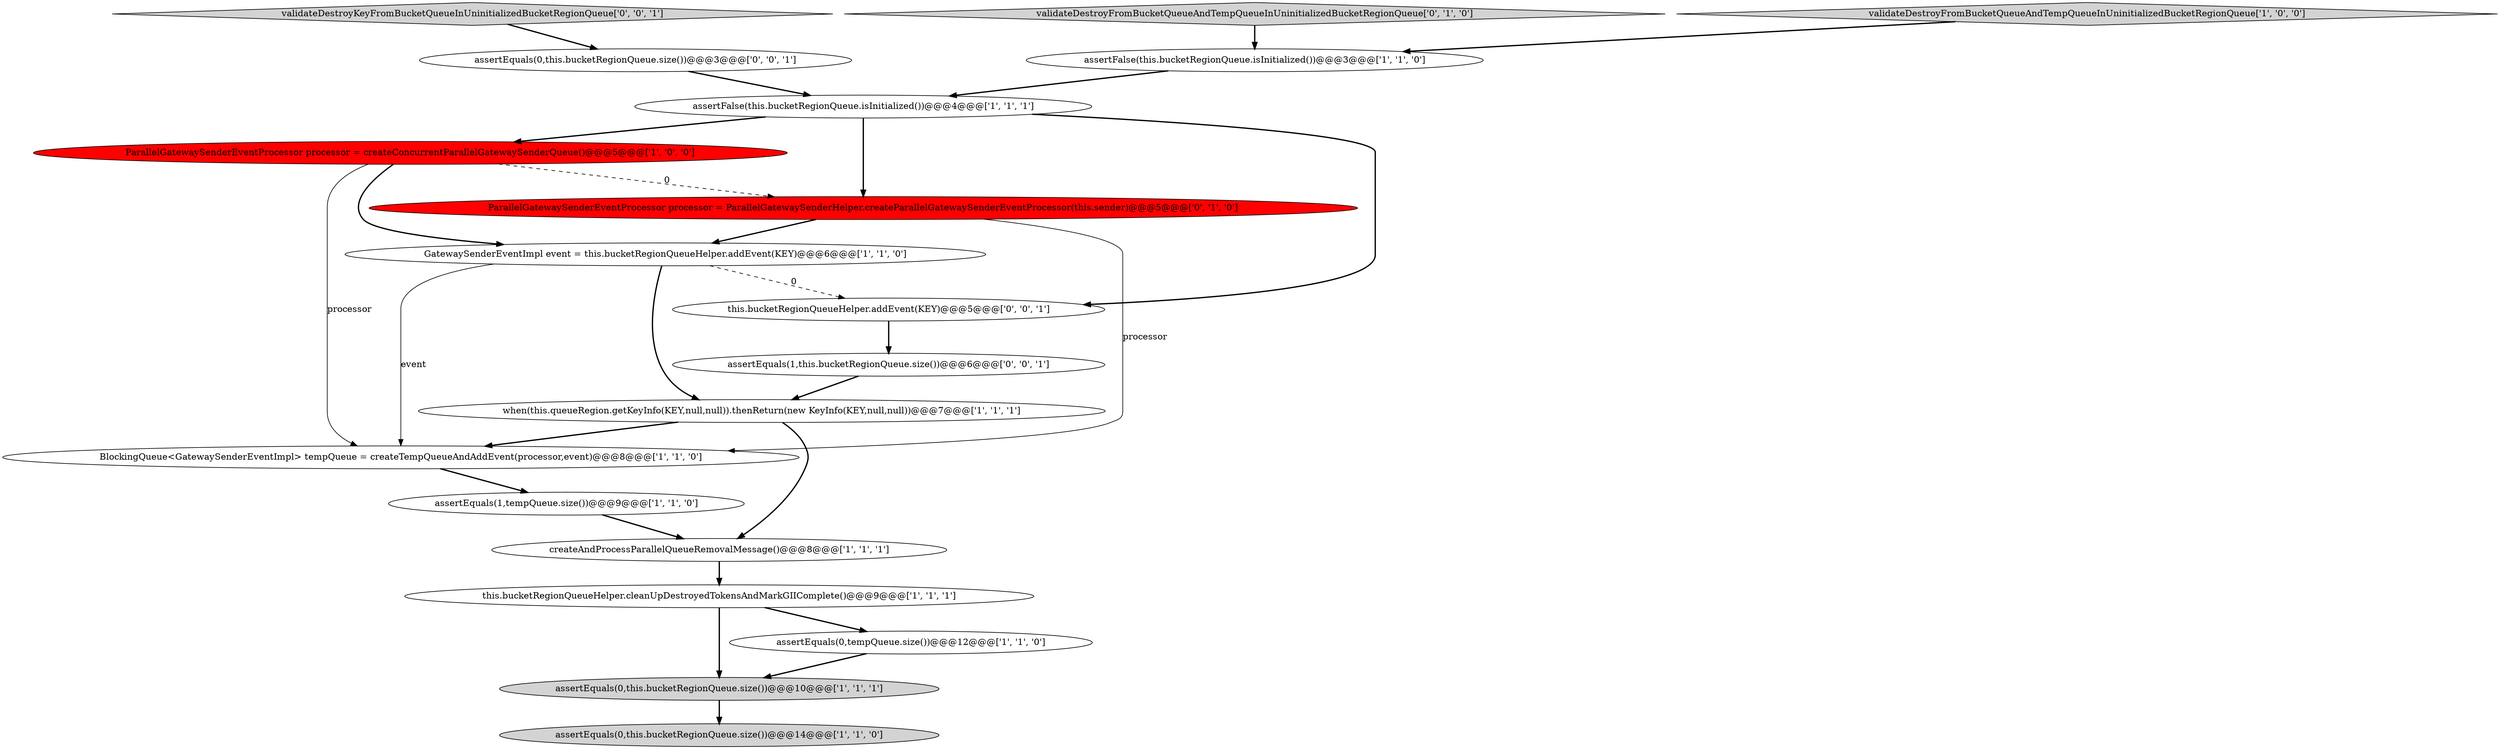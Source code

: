 digraph {
2 [style = filled, label = "BlockingQueue<GatewaySenderEventImpl> tempQueue = createTempQueueAndAddEvent(processor,event)@@@8@@@['1', '1', '0']", fillcolor = white, shape = ellipse image = "AAA0AAABBB1BBB"];
17 [style = filled, label = "assertEquals(0,this.bucketRegionQueue.size())@@@3@@@['0', '0', '1']", fillcolor = white, shape = ellipse image = "AAA0AAABBB3BBB"];
6 [style = filled, label = "when(this.queueRegion.getKeyInfo(KEY,null,null)).thenReturn(new KeyInfo(KEY,null,null))@@@7@@@['1', '1', '1']", fillcolor = white, shape = ellipse image = "AAA0AAABBB1BBB"];
11 [style = filled, label = "validateDestroyFromBucketQueueAndTempQueueInUninitializedBucketRegionQueue['1', '0', '0']", fillcolor = lightgray, shape = diamond image = "AAA0AAABBB1BBB"];
0 [style = filled, label = "ParallelGatewaySenderEventProcessor processor = createConcurrentParallelGatewaySenderQueue()@@@5@@@['1', '0', '0']", fillcolor = red, shape = ellipse image = "AAA1AAABBB1BBB"];
7 [style = filled, label = "GatewaySenderEventImpl event = this.bucketRegionQueueHelper.addEvent(KEY)@@@6@@@['1', '1', '0']", fillcolor = white, shape = ellipse image = "AAA0AAABBB1BBB"];
16 [style = filled, label = "this.bucketRegionQueueHelper.addEvent(KEY)@@@5@@@['0', '0', '1']", fillcolor = white, shape = ellipse image = "AAA0AAABBB3BBB"];
14 [style = filled, label = "validateDestroyFromBucketQueueAndTempQueueInUninitializedBucketRegionQueue['0', '1', '0']", fillcolor = lightgray, shape = diamond image = "AAA0AAABBB2BBB"];
15 [style = filled, label = "validateDestroyKeyFromBucketQueueInUninitializedBucketRegionQueue['0', '0', '1']", fillcolor = lightgray, shape = diamond image = "AAA0AAABBB3BBB"];
9 [style = filled, label = "this.bucketRegionQueueHelper.cleanUpDestroyedTokensAndMarkGIIComplete()@@@9@@@['1', '1', '1']", fillcolor = white, shape = ellipse image = "AAA0AAABBB1BBB"];
3 [style = filled, label = "assertEquals(0,this.bucketRegionQueue.size())@@@14@@@['1', '1', '0']", fillcolor = lightgray, shape = ellipse image = "AAA0AAABBB1BBB"];
13 [style = filled, label = "ParallelGatewaySenderEventProcessor processor = ParallelGatewaySenderHelper.createParallelGatewaySenderEventProcessor(this.sender)@@@5@@@['0', '1', '0']", fillcolor = red, shape = ellipse image = "AAA1AAABBB2BBB"];
8 [style = filled, label = "createAndProcessParallelQueueRemovalMessage()@@@8@@@['1', '1', '1']", fillcolor = white, shape = ellipse image = "AAA0AAABBB1BBB"];
12 [style = filled, label = "assertFalse(this.bucketRegionQueue.isInitialized())@@@3@@@['1', '1', '0']", fillcolor = white, shape = ellipse image = "AAA0AAABBB1BBB"];
18 [style = filled, label = "assertEquals(1,this.bucketRegionQueue.size())@@@6@@@['0', '0', '1']", fillcolor = white, shape = ellipse image = "AAA0AAABBB3BBB"];
4 [style = filled, label = "assertEquals(1,tempQueue.size())@@@9@@@['1', '1', '0']", fillcolor = white, shape = ellipse image = "AAA0AAABBB1BBB"];
5 [style = filled, label = "assertEquals(0,this.bucketRegionQueue.size())@@@10@@@['1', '1', '1']", fillcolor = lightgray, shape = ellipse image = "AAA0AAABBB1BBB"];
1 [style = filled, label = "assertEquals(0,tempQueue.size())@@@12@@@['1', '1', '0']", fillcolor = white, shape = ellipse image = "AAA0AAABBB1BBB"];
10 [style = filled, label = "assertFalse(this.bucketRegionQueue.isInitialized())@@@4@@@['1', '1', '1']", fillcolor = white, shape = ellipse image = "AAA0AAABBB1BBB"];
1->5 [style = bold, label=""];
5->3 [style = bold, label=""];
17->10 [style = bold, label=""];
16->18 [style = bold, label=""];
0->2 [style = solid, label="processor"];
7->16 [style = dashed, label="0"];
11->12 [style = bold, label=""];
13->2 [style = solid, label="processor"];
2->4 [style = bold, label=""];
0->7 [style = bold, label=""];
6->2 [style = bold, label=""];
15->17 [style = bold, label=""];
12->10 [style = bold, label=""];
10->16 [style = bold, label=""];
10->13 [style = bold, label=""];
18->6 [style = bold, label=""];
13->7 [style = bold, label=""];
14->12 [style = bold, label=""];
10->0 [style = bold, label=""];
6->8 [style = bold, label=""];
7->6 [style = bold, label=""];
0->13 [style = dashed, label="0"];
8->9 [style = bold, label=""];
9->5 [style = bold, label=""];
4->8 [style = bold, label=""];
9->1 [style = bold, label=""];
7->2 [style = solid, label="event"];
}
